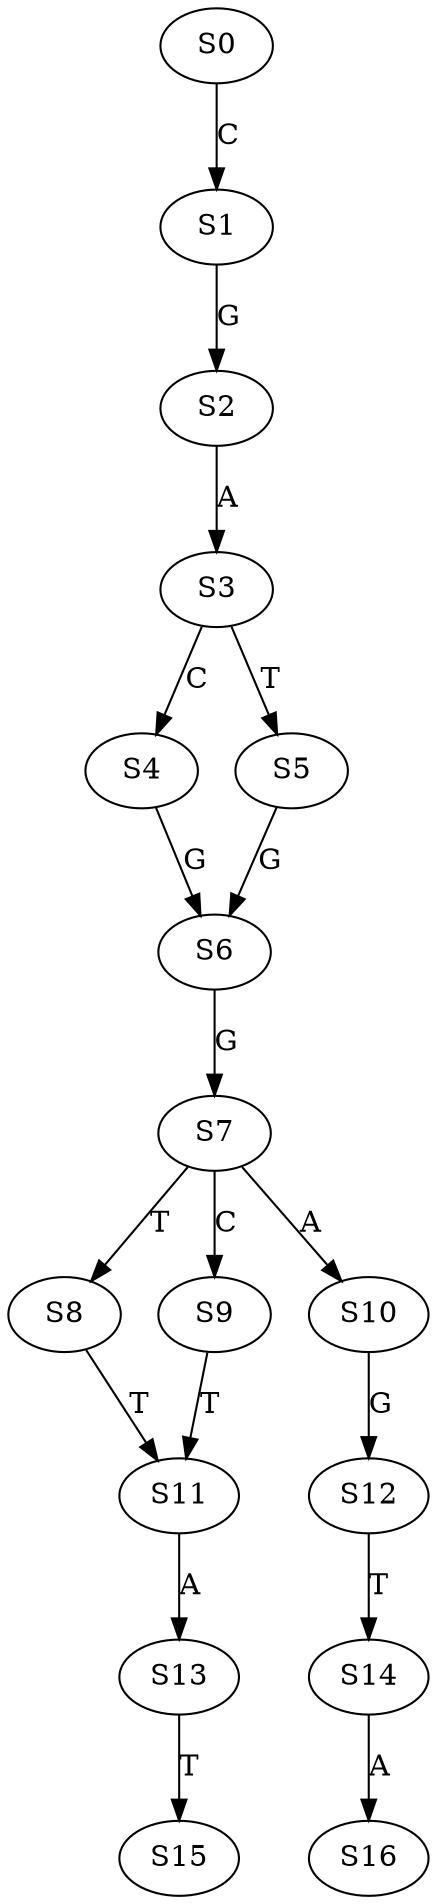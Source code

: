 strict digraph  {
	S0 -> S1 [ label = C ];
	S1 -> S2 [ label = G ];
	S2 -> S3 [ label = A ];
	S3 -> S4 [ label = C ];
	S3 -> S5 [ label = T ];
	S4 -> S6 [ label = G ];
	S5 -> S6 [ label = G ];
	S6 -> S7 [ label = G ];
	S7 -> S8 [ label = T ];
	S7 -> S9 [ label = C ];
	S7 -> S10 [ label = A ];
	S8 -> S11 [ label = T ];
	S9 -> S11 [ label = T ];
	S10 -> S12 [ label = G ];
	S11 -> S13 [ label = A ];
	S12 -> S14 [ label = T ];
	S13 -> S15 [ label = T ];
	S14 -> S16 [ label = A ];
}
